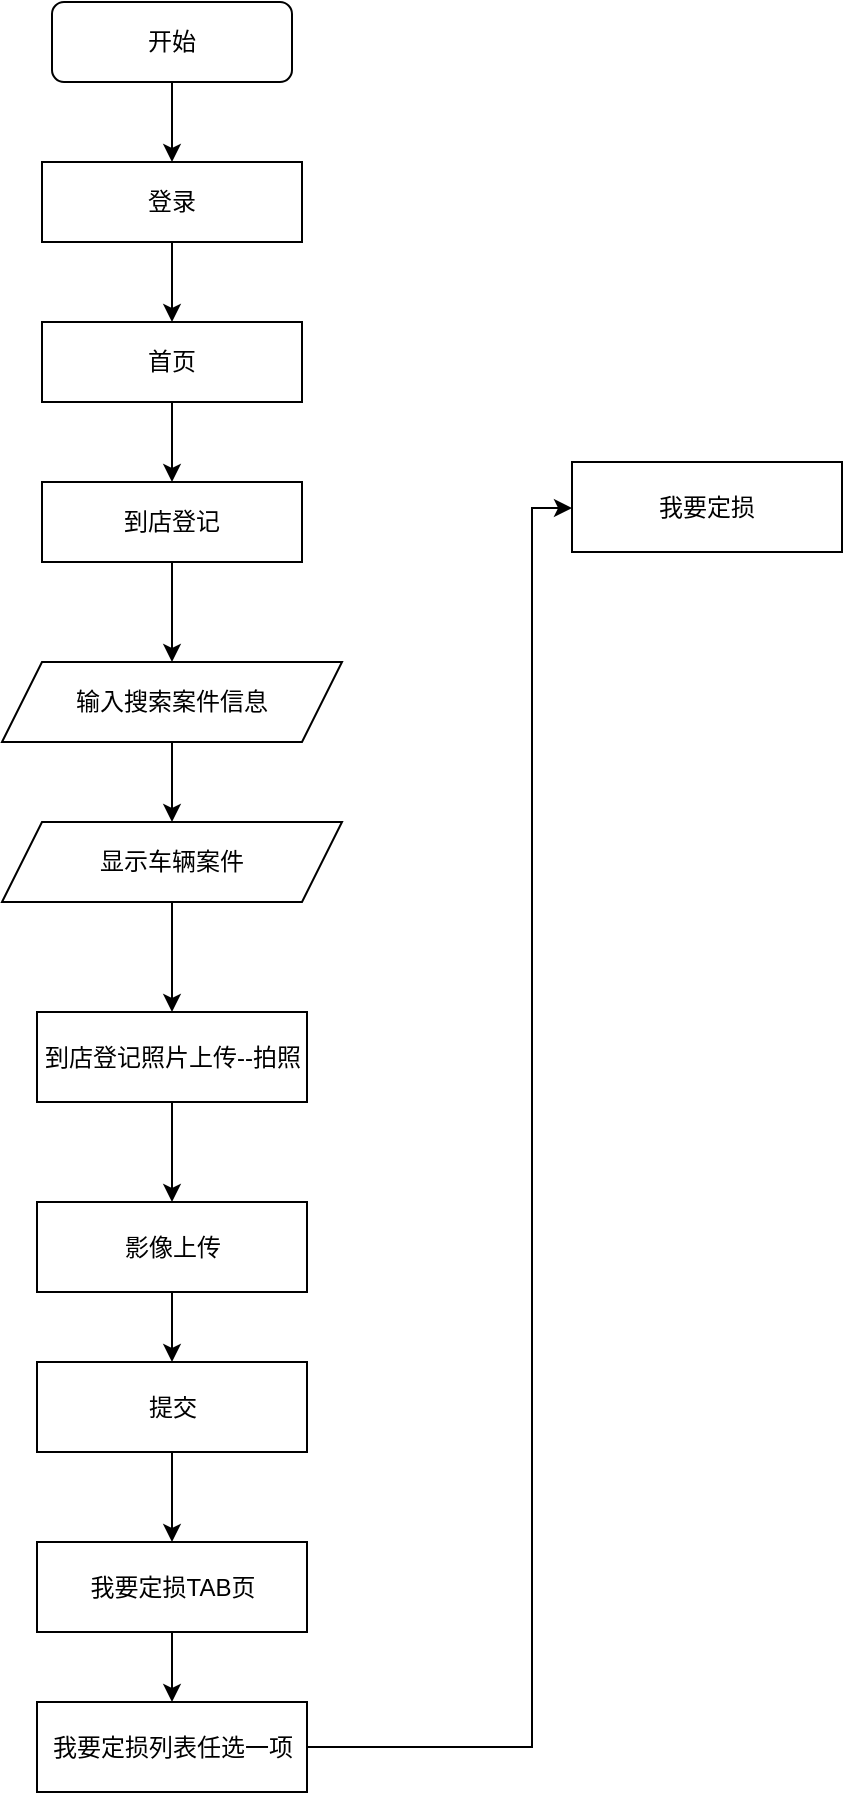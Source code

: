 <mxfile version="24.7.1" type="github">
  <diagram id="C5RBs43oDa-KdzZeNtuy" name="Page-1">
    <mxGraphModel dx="954" dy="606" grid="1" gridSize="10" guides="1" tooltips="1" connect="1" arrows="1" fold="1" page="1" pageScale="1" pageWidth="827" pageHeight="1169" math="0" shadow="0">
      <root>
        <mxCell id="WIyWlLk6GJQsqaUBKTNV-0" />
        <mxCell id="WIyWlLk6GJQsqaUBKTNV-1" parent="WIyWlLk6GJQsqaUBKTNV-0" />
        <mxCell id="hkD-2CHqcHPxtAEVovrj-1" value="" style="edgeStyle=orthogonalEdgeStyle;rounded=0;orthogonalLoop=1;jettySize=auto;html=1;" edge="1" parent="WIyWlLk6GJQsqaUBKTNV-1" source="WIyWlLk6GJQsqaUBKTNV-3" target="hkD-2CHqcHPxtAEVovrj-0">
          <mxGeometry relative="1" as="geometry" />
        </mxCell>
        <mxCell id="WIyWlLk6GJQsqaUBKTNV-3" value="开始" style="rounded=1;whiteSpace=wrap;html=1;fontSize=12;glass=0;strokeWidth=1;shadow=0;" parent="WIyWlLk6GJQsqaUBKTNV-1" vertex="1">
          <mxGeometry x="160" y="80" width="120" height="40" as="geometry" />
        </mxCell>
        <mxCell id="hkD-2CHqcHPxtAEVovrj-3" value="" style="edgeStyle=orthogonalEdgeStyle;rounded=0;orthogonalLoop=1;jettySize=auto;html=1;" edge="1" parent="WIyWlLk6GJQsqaUBKTNV-1" source="hkD-2CHqcHPxtAEVovrj-0" target="hkD-2CHqcHPxtAEVovrj-2">
          <mxGeometry relative="1" as="geometry" />
        </mxCell>
        <mxCell id="hkD-2CHqcHPxtAEVovrj-0" value="登录" style="whiteSpace=wrap;html=1;" vertex="1" parent="WIyWlLk6GJQsqaUBKTNV-1">
          <mxGeometry x="155" y="160" width="130" height="40" as="geometry" />
        </mxCell>
        <mxCell id="hkD-2CHqcHPxtAEVovrj-5" value="" style="edgeStyle=orthogonalEdgeStyle;rounded=0;orthogonalLoop=1;jettySize=auto;html=1;" edge="1" parent="WIyWlLk6GJQsqaUBKTNV-1" source="hkD-2CHqcHPxtAEVovrj-2" target="hkD-2CHqcHPxtAEVovrj-4">
          <mxGeometry relative="1" as="geometry" />
        </mxCell>
        <mxCell id="hkD-2CHqcHPxtAEVovrj-2" value="首页" style="whiteSpace=wrap;html=1;" vertex="1" parent="WIyWlLk6GJQsqaUBKTNV-1">
          <mxGeometry x="155" y="240" width="130" height="40" as="geometry" />
        </mxCell>
        <mxCell id="hkD-2CHqcHPxtAEVovrj-13" value="" style="edgeStyle=orthogonalEdgeStyle;rounded=0;orthogonalLoop=1;jettySize=auto;html=1;" edge="1" parent="WIyWlLk6GJQsqaUBKTNV-1" source="hkD-2CHqcHPxtAEVovrj-4" target="hkD-2CHqcHPxtAEVovrj-12">
          <mxGeometry relative="1" as="geometry" />
        </mxCell>
        <mxCell id="hkD-2CHqcHPxtAEVovrj-4" value="到店登记" style="whiteSpace=wrap;html=1;" vertex="1" parent="WIyWlLk6GJQsqaUBKTNV-1">
          <mxGeometry x="155" y="320" width="130" height="40" as="geometry" />
        </mxCell>
        <mxCell id="hkD-2CHqcHPxtAEVovrj-15" value="" style="edgeStyle=orthogonalEdgeStyle;rounded=0;orthogonalLoop=1;jettySize=auto;html=1;" edge="1" parent="WIyWlLk6GJQsqaUBKTNV-1" source="hkD-2CHqcHPxtAEVovrj-12" target="hkD-2CHqcHPxtAEVovrj-14">
          <mxGeometry relative="1" as="geometry" />
        </mxCell>
        <mxCell id="hkD-2CHqcHPxtAEVovrj-12" value="输入搜索案件信息" style="shape=parallelogram;perimeter=parallelogramPerimeter;whiteSpace=wrap;html=1;fixedSize=1;" vertex="1" parent="WIyWlLk6GJQsqaUBKTNV-1">
          <mxGeometry x="135" y="410" width="170" height="40" as="geometry" />
        </mxCell>
        <mxCell id="hkD-2CHqcHPxtAEVovrj-17" value="" style="edgeStyle=orthogonalEdgeStyle;rounded=0;orthogonalLoop=1;jettySize=auto;html=1;" edge="1" parent="WIyWlLk6GJQsqaUBKTNV-1" source="hkD-2CHqcHPxtAEVovrj-14" target="hkD-2CHqcHPxtAEVovrj-16">
          <mxGeometry relative="1" as="geometry" />
        </mxCell>
        <mxCell id="hkD-2CHqcHPxtAEVovrj-14" value="显示车辆案件" style="shape=parallelogram;perimeter=parallelogramPerimeter;whiteSpace=wrap;html=1;fixedSize=1;" vertex="1" parent="WIyWlLk6GJQsqaUBKTNV-1">
          <mxGeometry x="135" y="490" width="170" height="40" as="geometry" />
        </mxCell>
        <mxCell id="hkD-2CHqcHPxtAEVovrj-21" value="" style="edgeStyle=orthogonalEdgeStyle;rounded=0;orthogonalLoop=1;jettySize=auto;html=1;" edge="1" parent="WIyWlLk6GJQsqaUBKTNV-1" source="hkD-2CHqcHPxtAEVovrj-16" target="hkD-2CHqcHPxtAEVovrj-20">
          <mxGeometry relative="1" as="geometry" />
        </mxCell>
        <mxCell id="hkD-2CHqcHPxtAEVovrj-16" value="到店登记照片上传--拍照" style="whiteSpace=wrap;html=1;" vertex="1" parent="WIyWlLk6GJQsqaUBKTNV-1">
          <mxGeometry x="152.5" y="585" width="135" height="45" as="geometry" />
        </mxCell>
        <mxCell id="hkD-2CHqcHPxtAEVovrj-23" value="" style="edgeStyle=orthogonalEdgeStyle;rounded=0;orthogonalLoop=1;jettySize=auto;html=1;" edge="1" parent="WIyWlLk6GJQsqaUBKTNV-1" source="hkD-2CHqcHPxtAEVovrj-20" target="hkD-2CHqcHPxtAEVovrj-22">
          <mxGeometry relative="1" as="geometry" />
        </mxCell>
        <mxCell id="hkD-2CHqcHPxtAEVovrj-20" value="影像上传" style="whiteSpace=wrap;html=1;" vertex="1" parent="WIyWlLk6GJQsqaUBKTNV-1">
          <mxGeometry x="152.5" y="680" width="135" height="45" as="geometry" />
        </mxCell>
        <mxCell id="hkD-2CHqcHPxtAEVovrj-25" value="" style="edgeStyle=orthogonalEdgeStyle;rounded=0;orthogonalLoop=1;jettySize=auto;html=1;" edge="1" parent="WIyWlLk6GJQsqaUBKTNV-1" source="hkD-2CHqcHPxtAEVovrj-22" target="hkD-2CHqcHPxtAEVovrj-24">
          <mxGeometry relative="1" as="geometry" />
        </mxCell>
        <mxCell id="hkD-2CHqcHPxtAEVovrj-22" value="提交" style="whiteSpace=wrap;html=1;" vertex="1" parent="WIyWlLk6GJQsqaUBKTNV-1">
          <mxGeometry x="152.5" y="760" width="135" height="45" as="geometry" />
        </mxCell>
        <mxCell id="hkD-2CHqcHPxtAEVovrj-27" value="" style="edgeStyle=orthogonalEdgeStyle;rounded=0;orthogonalLoop=1;jettySize=auto;html=1;" edge="1" parent="WIyWlLk6GJQsqaUBKTNV-1" source="hkD-2CHqcHPxtAEVovrj-24" target="hkD-2CHqcHPxtAEVovrj-26">
          <mxGeometry relative="1" as="geometry" />
        </mxCell>
        <mxCell id="hkD-2CHqcHPxtAEVovrj-24" value="我要定损TAB页" style="whiteSpace=wrap;html=1;" vertex="1" parent="WIyWlLk6GJQsqaUBKTNV-1">
          <mxGeometry x="152.5" y="850" width="135" height="45" as="geometry" />
        </mxCell>
        <mxCell id="hkD-2CHqcHPxtAEVovrj-29" value="" style="edgeStyle=orthogonalEdgeStyle;rounded=0;orthogonalLoop=1;jettySize=auto;html=1;" edge="1" parent="WIyWlLk6GJQsqaUBKTNV-1" source="hkD-2CHqcHPxtAEVovrj-26" target="hkD-2CHqcHPxtAEVovrj-28">
          <mxGeometry relative="1" as="geometry">
            <Array as="points">
              <mxPoint x="400" y="953" />
              <mxPoint x="400" y="333" />
            </Array>
          </mxGeometry>
        </mxCell>
        <mxCell id="hkD-2CHqcHPxtAEVovrj-26" value="我要定损列表任选一项" style="whiteSpace=wrap;html=1;" vertex="1" parent="WIyWlLk6GJQsqaUBKTNV-1">
          <mxGeometry x="152.5" y="930" width="135" height="45" as="geometry" />
        </mxCell>
        <mxCell id="hkD-2CHqcHPxtAEVovrj-28" value="我要定损" style="whiteSpace=wrap;html=1;" vertex="1" parent="WIyWlLk6GJQsqaUBKTNV-1">
          <mxGeometry x="420" y="310" width="135" height="45" as="geometry" />
        </mxCell>
      </root>
    </mxGraphModel>
  </diagram>
</mxfile>
